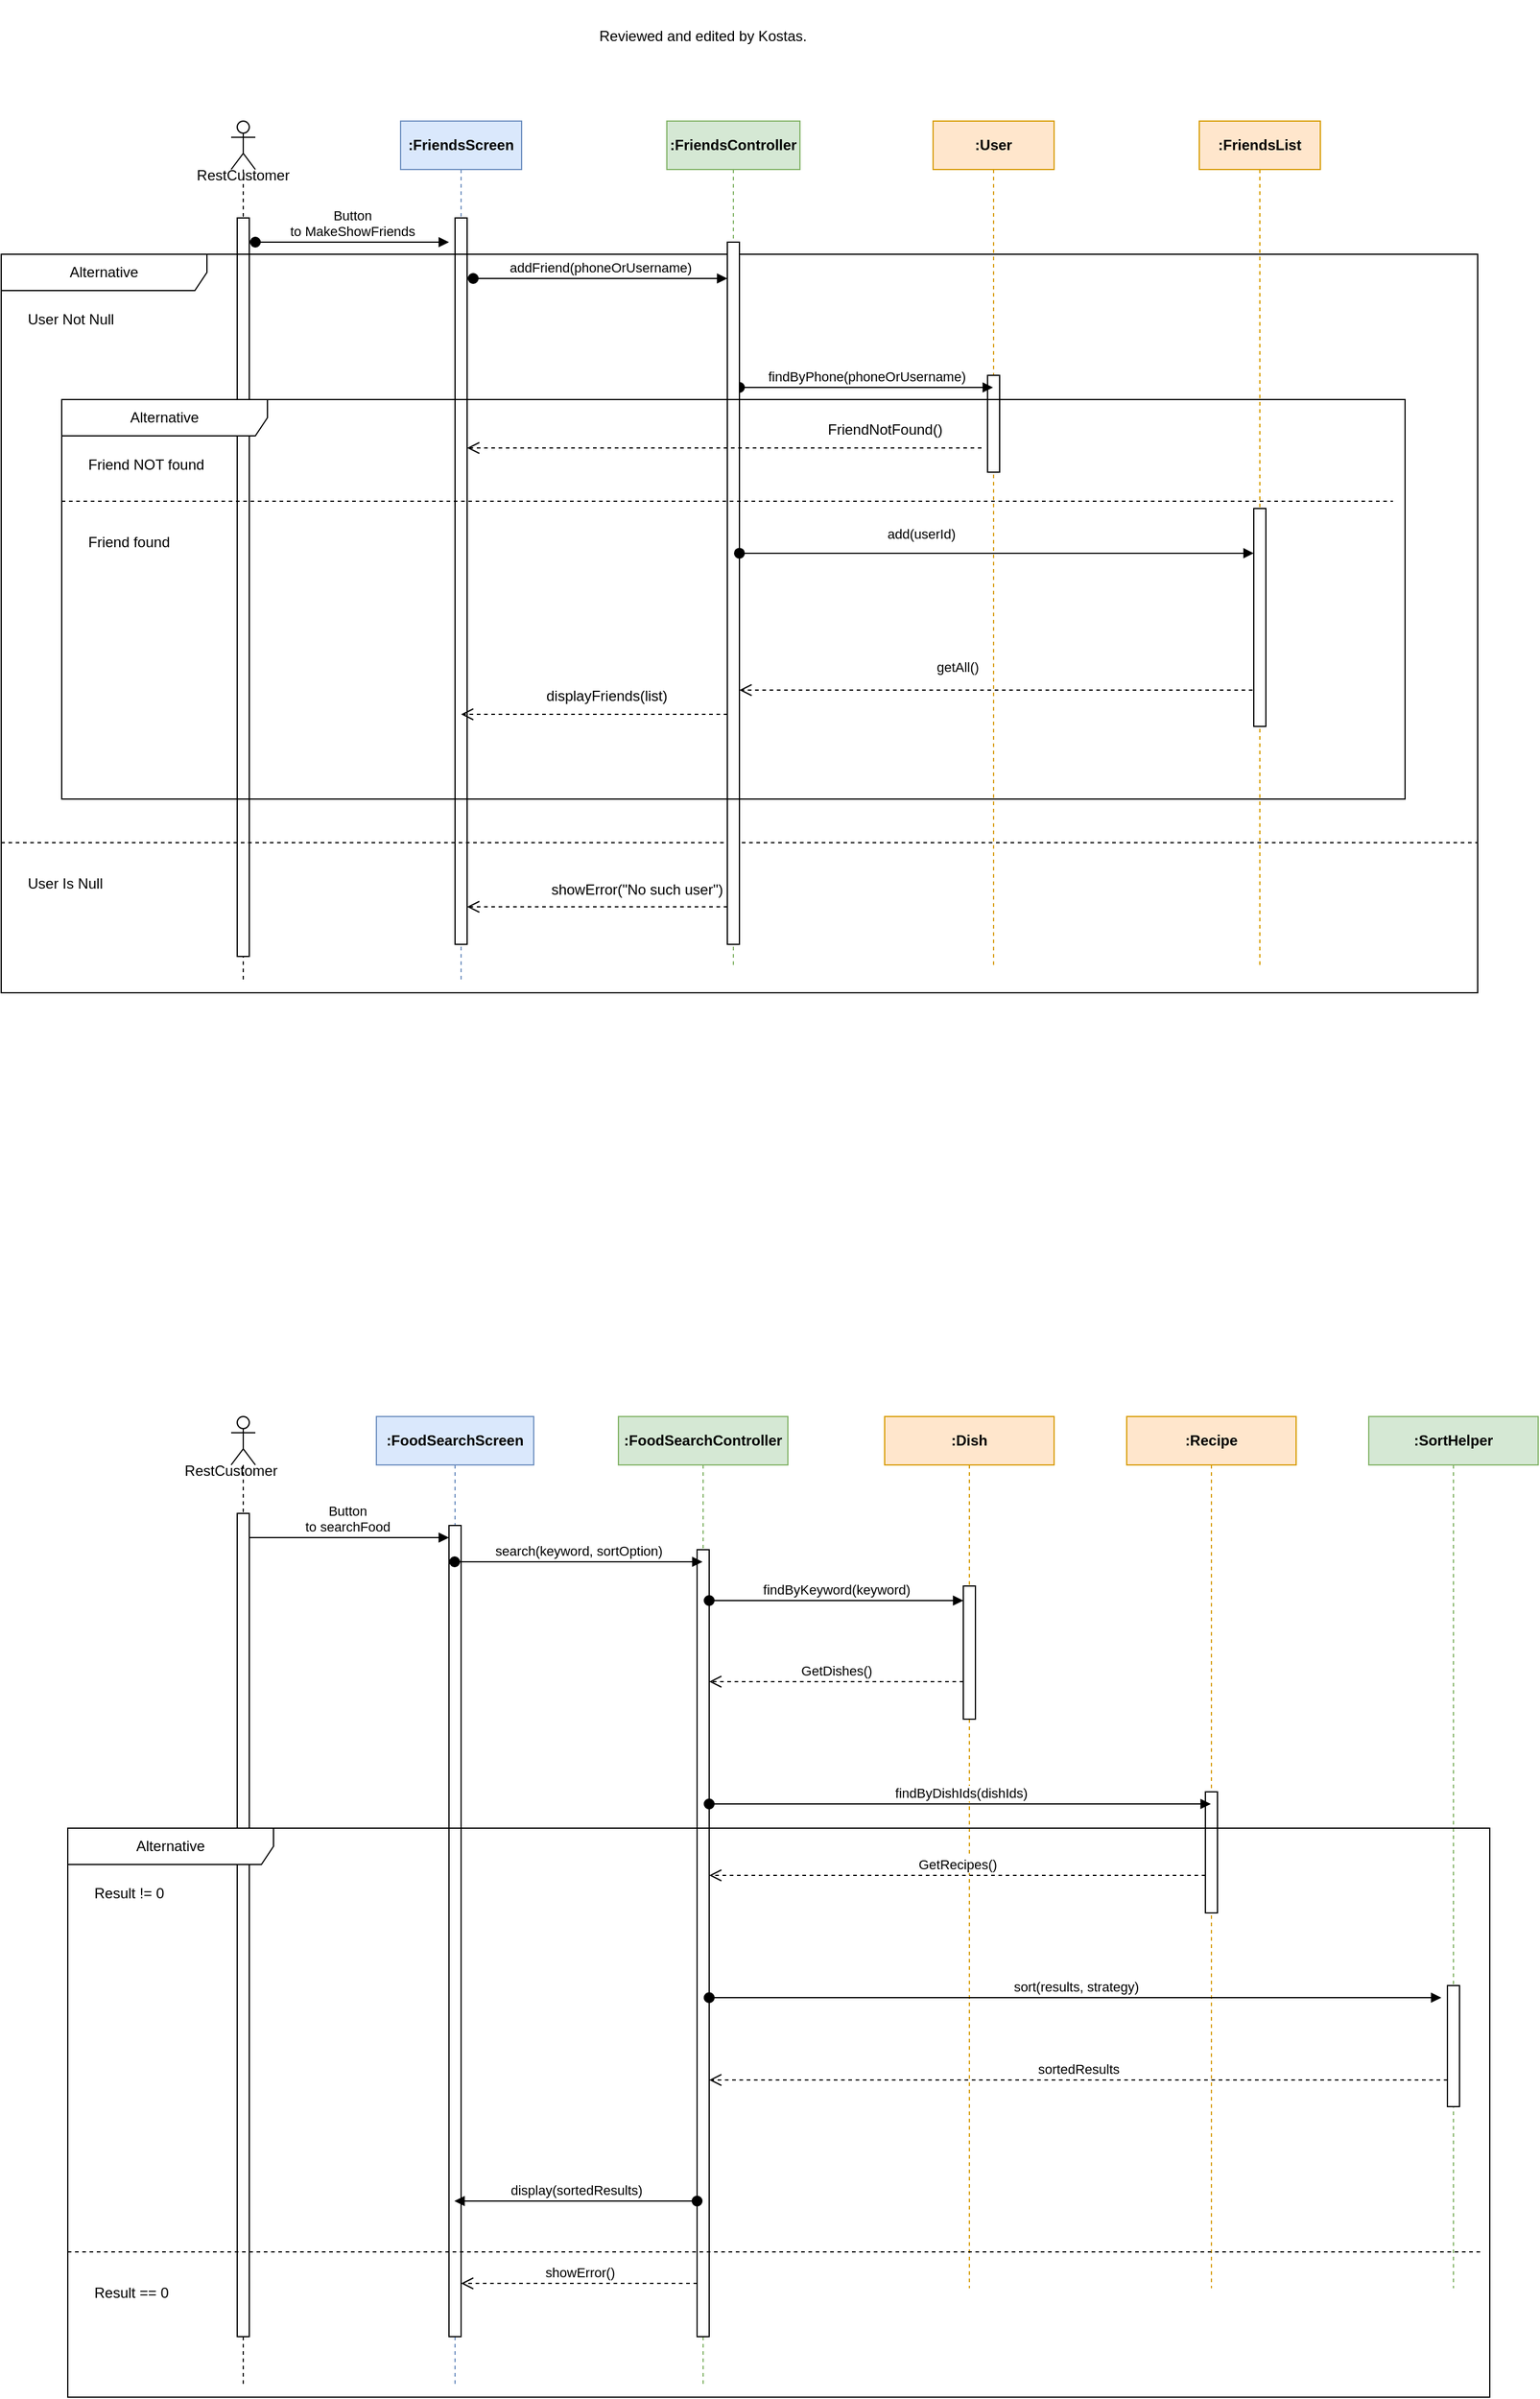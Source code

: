 <mxfile version="27.0.5">
  <diagram name="Page-1" id="2YBvvXClWsGukQMizWep">
    <mxGraphModel dx="2143" dy="1913" grid="1" gridSize="10" guides="1" tooltips="1" connect="1" arrows="1" fold="1" page="1" pageScale="1" pageWidth="850" pageHeight="1100" math="0" shadow="0">
      <root>
        <mxCell id="0" />
        <mxCell id="1" parent="0" />
        <mxCell id="vn2kPDJeqpM3JR5kkhpo-1" value="&lt;strong data-end=&quot;1178&quot; data-start=&quot;1161&quot;&gt;:FriendsScreen&lt;/strong&gt;" style="shape=umlLifeline;perimeter=lifelinePerimeter;whiteSpace=wrap;html=1;container=1;dropTarget=0;collapsible=0;recursiveResize=0;outlineConnect=0;portConstraint=eastwest;newEdgeStyle={&quot;curved&quot;:0,&quot;rounded&quot;:0};fillColor=#dae8fc;strokeColor=#6c8ebf;" parent="1" vertex="1">
          <mxGeometry x="350" y="50" width="100" height="710" as="geometry" />
        </mxCell>
        <mxCell id="vn2kPDJeqpM3JR5kkhpo-2" value="" style="html=1;points=[[0,0,0,0,5],[0,1,0,0,-5],[1,0,0,0,5],[1,1,0,0,-5]];perimeter=orthogonalPerimeter;outlineConnect=0;targetShapes=umlLifeline;portConstraint=eastwest;newEdgeStyle={&quot;curved&quot;:0,&quot;rounded&quot;:0};" parent="vn2kPDJeqpM3JR5kkhpo-1" vertex="1">
          <mxGeometry x="45" y="80" width="10" height="600" as="geometry" />
        </mxCell>
        <mxCell id="vn2kPDJeqpM3JR5kkhpo-4" value="&lt;strong data-end=&quot;1247&quot; data-start=&quot;1226&quot;&gt;:FriendsController&lt;/strong&gt;" style="shape=umlLifeline;perimeter=lifelinePerimeter;whiteSpace=wrap;html=1;container=1;dropTarget=0;collapsible=0;recursiveResize=0;outlineConnect=0;portConstraint=eastwest;newEdgeStyle={&quot;curved&quot;:0,&quot;rounded&quot;:0};fillColor=#d5e8d4;strokeColor=#82b366;" parent="1" vertex="1">
          <mxGeometry x="570" y="50" width="110" height="700" as="geometry" />
        </mxCell>
        <mxCell id="vn2kPDJeqpM3JR5kkhpo-6" value="&lt;strong data-end=&quot;1363&quot; data-start=&quot;1348&quot;&gt;:FriendsList&lt;/strong&gt;" style="shape=umlLifeline;perimeter=lifelinePerimeter;whiteSpace=wrap;html=1;container=1;dropTarget=0;collapsible=0;recursiveResize=0;outlineConnect=0;portConstraint=eastwest;newEdgeStyle={&quot;curved&quot;:0,&quot;rounded&quot;:0};fillColor=#ffe6cc;strokeColor=#d79b00;" parent="1" vertex="1">
          <mxGeometry x="1010" y="50" width="100" height="700" as="geometry" />
        </mxCell>
        <mxCell id="vn2kPDJeqpM3JR5kkhpo-8" value="&lt;strong data-end=&quot;1302&quot; data-start=&quot;1294&quot;&gt;:User&lt;/strong&gt;" style="shape=umlLifeline;perimeter=lifelinePerimeter;whiteSpace=wrap;html=1;container=1;dropTarget=0;collapsible=0;recursiveResize=0;outlineConnect=0;portConstraint=eastwest;newEdgeStyle={&quot;curved&quot;:0,&quot;rounded&quot;:0};fillColor=#ffe6cc;strokeColor=#d79b00;" parent="1" vertex="1">
          <mxGeometry x="790" y="50" width="100" height="700" as="geometry" />
        </mxCell>
        <mxCell id="vn2kPDJeqpM3JR5kkhpo-9" value="" style="html=1;points=[[0,0,0,0,5],[0,1,0,0,-5],[1,0,0,0,5],[1,1,0,0,-5]];perimeter=orthogonalPerimeter;outlineConnect=0;targetShapes=umlLifeline;portConstraint=eastwest;newEdgeStyle={&quot;curved&quot;:0,&quot;rounded&quot;:0};" parent="vn2kPDJeqpM3JR5kkhpo-8" vertex="1">
          <mxGeometry x="45" y="210" width="10" height="80" as="geometry" />
        </mxCell>
        <mxCell id="vn2kPDJeqpM3JR5kkhpo-10" value="Button&lt;br&gt;to MakeShowFriends" style="html=1;verticalAlign=bottom;startArrow=oval;startFill=1;endArrow=block;startSize=8;curved=0;rounded=0;" parent="1" edge="1">
          <mxGeometry x="0.003" width="60" relative="1" as="geometry">
            <mxPoint x="230" y="150" as="sourcePoint" />
            <mxPoint x="390" y="150" as="targetPoint" />
            <mxPoint as="offset" />
          </mxGeometry>
        </mxCell>
        <mxCell id="vn2kPDJeqpM3JR5kkhpo-11" value="addFriend(phoneOrUsername)" style="html=1;verticalAlign=bottom;startArrow=oval;startFill=1;endArrow=block;startSize=8;curved=0;rounded=0;" parent="1" edge="1">
          <mxGeometry x="0.001" width="60" relative="1" as="geometry">
            <mxPoint x="410" y="180" as="sourcePoint" />
            <mxPoint x="620" y="180" as="targetPoint" />
            <mxPoint as="offset" />
          </mxGeometry>
        </mxCell>
        <mxCell id="vn2kPDJeqpM3JR5kkhpo-12" value="findByPhone(phoneOrUsername)" style="html=1;verticalAlign=bottom;startArrow=oval;startFill=1;endArrow=block;startSize=8;curved=0;rounded=0;" parent="1" source="vn2kPDJeqpM3JR5kkhpo-5" edge="1">
          <mxGeometry x="0.001" width="60" relative="1" as="geometry">
            <mxPoint x="620" y="270" as="sourcePoint" />
            <mxPoint x="839.5" y="270" as="targetPoint" />
            <mxPoint as="offset" />
          </mxGeometry>
        </mxCell>
        <mxCell id="vn2kPDJeqpM3JR5kkhpo-14" value="add(userId)" style="html=1;verticalAlign=bottom;startArrow=oval;startFill=1;endArrow=block;startSize=8;curved=0;rounded=0;" parent="1" edge="1">
          <mxGeometry x="NaN" y="288" width="60" relative="1" as="geometry">
            <mxPoint x="1059.447" y="468.0" as="sourcePoint" />
            <mxPoint x="1059.447" y="468.0" as="targetPoint" />
            <mxPoint x="-279" y="-68" as="offset" />
          </mxGeometry>
        </mxCell>
        <mxCell id="vn2kPDJeqpM3JR5kkhpo-17" value="getAll()" style="html=1;verticalAlign=bottom;endArrow=open;dashed=1;endSize=8;curved=0;rounded=0;" parent="1" target="vn2kPDJeqpM3JR5kkhpo-5" edge="1">
          <mxGeometry x="0.163" y="-10" relative="1" as="geometry">
            <mxPoint x="1059.92" y="520" as="sourcePoint" />
            <mxPoint x="620.087" y="520" as="targetPoint" />
            <mxPoint as="offset" />
            <Array as="points">
              <mxPoint x="820" y="520" />
            </Array>
          </mxGeometry>
        </mxCell>
        <mxCell id="vn2kPDJeqpM3JR5kkhpo-21" value="&lt;strong data-end=&quot;1178&quot; data-start=&quot;1161&quot;&gt;:FoodSearchScreen&lt;/strong&gt;" style="shape=umlLifeline;perimeter=lifelinePerimeter;whiteSpace=wrap;html=1;container=1;dropTarget=0;collapsible=0;recursiveResize=0;outlineConnect=0;portConstraint=eastwest;newEdgeStyle={&quot;curved&quot;:0,&quot;rounded&quot;:0};fillColor=#dae8fc;strokeColor=#6c8ebf;" parent="1" vertex="1">
          <mxGeometry x="330" y="1120" width="130" height="800" as="geometry" />
        </mxCell>
        <mxCell id="vn2kPDJeqpM3JR5kkhpo-22" value="" style="html=1;points=[[0,0,0,0,5],[0,1,0,0,-5],[1,0,0,0,5],[1,1,0,0,-5]];perimeter=orthogonalPerimeter;outlineConnect=0;targetShapes=umlLifeline;portConstraint=eastwest;newEdgeStyle={&quot;curved&quot;:0,&quot;rounded&quot;:0};" parent="vn2kPDJeqpM3JR5kkhpo-21" vertex="1">
          <mxGeometry x="60" y="90" width="10" height="670" as="geometry" />
        </mxCell>
        <mxCell id="vn2kPDJeqpM3JR5kkhpo-23" value="&lt;strong data-end=&quot;1178&quot; data-start=&quot;1161&quot;&gt;:FoodSearchController&lt;/strong&gt;" style="shape=umlLifeline;perimeter=lifelinePerimeter;whiteSpace=wrap;html=1;container=1;dropTarget=0;collapsible=0;recursiveResize=0;outlineConnect=0;portConstraint=eastwest;newEdgeStyle={&quot;curved&quot;:0,&quot;rounded&quot;:0};fillColor=#d5e8d4;strokeColor=#82b366;" parent="1" vertex="1">
          <mxGeometry x="530" y="1120" width="140" height="800" as="geometry" />
        </mxCell>
        <mxCell id="vn2kPDJeqpM3JR5kkhpo-24" value="" style="html=1;points=[[0,0,0,0,5],[0,1,0,0,-5],[1,0,0,0,5],[1,1,0,0,-5]];perimeter=orthogonalPerimeter;outlineConnect=0;targetShapes=umlLifeline;portConstraint=eastwest;newEdgeStyle={&quot;curved&quot;:0,&quot;rounded&quot;:0};" parent="vn2kPDJeqpM3JR5kkhpo-23" vertex="1">
          <mxGeometry x="65" y="110" width="10" height="650" as="geometry" />
        </mxCell>
        <mxCell id="vn2kPDJeqpM3JR5kkhpo-25" value="&lt;strong data-end=&quot;1178&quot; data-start=&quot;1161&quot;&gt;:Dish&lt;/strong&gt;" style="shape=umlLifeline;perimeter=lifelinePerimeter;whiteSpace=wrap;html=1;container=1;dropTarget=0;collapsible=0;recursiveResize=0;outlineConnect=0;portConstraint=eastwest;newEdgeStyle={&quot;curved&quot;:0,&quot;rounded&quot;:0};fillColor=#ffe6cc;strokeColor=#d79b00;" parent="1" vertex="1">
          <mxGeometry x="750" y="1120" width="140" height="720" as="geometry" />
        </mxCell>
        <mxCell id="vn2kPDJeqpM3JR5kkhpo-26" value="" style="html=1;points=[[0,0,0,0,5],[0,1,0,0,-5],[1,0,0,0,5],[1,1,0,0,-5]];perimeter=orthogonalPerimeter;outlineConnect=0;targetShapes=umlLifeline;portConstraint=eastwest;newEdgeStyle={&quot;curved&quot;:0,&quot;rounded&quot;:0};" parent="vn2kPDJeqpM3JR5kkhpo-25" vertex="1">
          <mxGeometry x="65" y="140" width="10" height="110" as="geometry" />
        </mxCell>
        <mxCell id="vn2kPDJeqpM3JR5kkhpo-27" value="Button&lt;br&gt;to searchFood" style="html=1;verticalAlign=bottom;startArrow=oval;startFill=1;endArrow=block;startSize=8;curved=0;rounded=0;" parent="1" edge="1">
          <mxGeometry x="0.005" width="60" relative="1" as="geometry">
            <mxPoint x="220" y="1220" as="sourcePoint" />
            <mxPoint x="390" y="1220" as="targetPoint" />
            <mxPoint as="offset" />
          </mxGeometry>
        </mxCell>
        <mxCell id="vn2kPDJeqpM3JR5kkhpo-28" value="search(keyword, sortOption)" style="html=1;verticalAlign=bottom;startArrow=oval;startFill=1;endArrow=block;startSize=8;curved=0;rounded=0;" parent="1" edge="1">
          <mxGeometry width="60" relative="1" as="geometry">
            <mxPoint x="394.667" y="1240" as="sourcePoint" />
            <mxPoint x="599.5" y="1240" as="targetPoint" />
          </mxGeometry>
        </mxCell>
        <mxCell id="vn2kPDJeqpM3JR5kkhpo-29" value="findByKeyword(keyword)" style="html=1;verticalAlign=bottom;startArrow=oval;startFill=1;endArrow=block;startSize=8;curved=0;rounded=0;" parent="1" edge="1">
          <mxGeometry width="60" relative="1" as="geometry">
            <mxPoint x="605" y="1272" as="sourcePoint" />
            <mxPoint x="815" y="1272" as="targetPoint" />
          </mxGeometry>
        </mxCell>
        <mxCell id="vn2kPDJeqpM3JR5kkhpo-30" value="GetDishes()" style="html=1;verticalAlign=bottom;endArrow=open;dashed=1;endSize=8;curved=0;rounded=0;" parent="1" edge="1">
          <mxGeometry relative="1" as="geometry">
            <mxPoint x="815" y="1339" as="sourcePoint" />
            <mxPoint x="605" y="1339" as="targetPoint" />
          </mxGeometry>
        </mxCell>
        <mxCell id="vn2kPDJeqpM3JR5kkhpo-31" value="&lt;strong data-end=&quot;1178&quot; data-start=&quot;1161&quot;&gt;:Recipe&lt;/strong&gt;" style="shape=umlLifeline;perimeter=lifelinePerimeter;whiteSpace=wrap;html=1;container=1;dropTarget=0;collapsible=0;recursiveResize=0;outlineConnect=0;portConstraint=eastwest;newEdgeStyle={&quot;curved&quot;:0,&quot;rounded&quot;:0};fillColor=#ffe6cc;strokeColor=#d79b00;" parent="1" vertex="1">
          <mxGeometry x="950" y="1120" width="140" height="720" as="geometry" />
        </mxCell>
        <mxCell id="vn2kPDJeqpM3JR5kkhpo-32" value="" style="html=1;points=[[0,0,0,0,5],[0,1,0,0,-5],[1,0,0,0,5],[1,1,0,0,-5]];perimeter=orthogonalPerimeter;outlineConnect=0;targetShapes=umlLifeline;portConstraint=eastwest;newEdgeStyle={&quot;curved&quot;:0,&quot;rounded&quot;:0};" parent="vn2kPDJeqpM3JR5kkhpo-31" vertex="1">
          <mxGeometry x="65" y="310" width="10" height="100" as="geometry" />
        </mxCell>
        <mxCell id="vn2kPDJeqpM3JR5kkhpo-33" value="findByDishIds(dishIds)" style="html=1;verticalAlign=bottom;startArrow=oval;startFill=1;endArrow=block;startSize=8;curved=0;rounded=0;" parent="1" edge="1" source="vn2kPDJeqpM3JR5kkhpo-24">
          <mxGeometry width="60" relative="1" as="geometry">
            <mxPoint x="610" y="1440" as="sourcePoint" />
            <mxPoint x="1019.5" y="1440" as="targetPoint" />
          </mxGeometry>
        </mxCell>
        <mxCell id="vn2kPDJeqpM3JR5kkhpo-34" value="GetRecipes()" style="html=1;verticalAlign=bottom;endArrow=open;dashed=1;endSize=8;curved=0;rounded=0;" parent="1" edge="1">
          <mxGeometry relative="1" as="geometry">
            <mxPoint x="1015" y="1499" as="sourcePoint" />
            <mxPoint x="605" y="1499" as="targetPoint" />
          </mxGeometry>
        </mxCell>
        <mxCell id="vn2kPDJeqpM3JR5kkhpo-35" value="&lt;strong data-end=&quot;1178&quot; data-start=&quot;1161&quot;&gt;:SortHelper&lt;/strong&gt;" style="shape=umlLifeline;perimeter=lifelinePerimeter;whiteSpace=wrap;html=1;container=1;dropTarget=0;collapsible=0;recursiveResize=0;outlineConnect=0;portConstraint=eastwest;newEdgeStyle={&quot;curved&quot;:0,&quot;rounded&quot;:0};fillColor=#d5e8d4;strokeColor=#82b366;" parent="1" vertex="1">
          <mxGeometry x="1150" y="1120" width="140" height="720" as="geometry" />
        </mxCell>
        <mxCell id="vn2kPDJeqpM3JR5kkhpo-36" value="sort(results, strategy)" style="html=1;verticalAlign=bottom;startArrow=oval;startFill=1;endArrow=block;startSize=8;curved=0;rounded=0;" parent="1" edge="1" source="vn2kPDJeqpM3JR5kkhpo-24">
          <mxGeometry width="60" relative="1" as="geometry">
            <mxPoint x="630" y="1600" as="sourcePoint" />
            <mxPoint x="1210" y="1600" as="targetPoint" />
          </mxGeometry>
        </mxCell>
        <mxCell id="vn2kPDJeqpM3JR5kkhpo-37" value="sortedResults" style="html=1;verticalAlign=bottom;endArrow=open;dashed=1;endSize=8;curved=0;rounded=0;" parent="1" edge="1">
          <mxGeometry x="-0.0" relative="1" as="geometry">
            <mxPoint x="1215" y="1668" as="sourcePoint" />
            <mxPoint x="605" y="1668" as="targetPoint" />
            <mxPoint as="offset" />
          </mxGeometry>
        </mxCell>
        <mxCell id="vn2kPDJeqpM3JR5kkhpo-38" value="display(sortedResults)" style="html=1;verticalAlign=bottom;startArrow=oval;startFill=1;endArrow=block;startSize=8;curved=0;rounded=0;" parent="1" edge="1">
          <mxGeometry width="60" relative="1" as="geometry">
            <mxPoint x="595" y="1768" as="sourcePoint" />
            <mxPoint x="394.447" y="1768" as="targetPoint" />
          </mxGeometry>
        </mxCell>
        <mxCell id="vn2kPDJeqpM3JR5kkhpo-42" value="" style="shape=umlLifeline;perimeter=lifelinePerimeter;whiteSpace=wrap;html=1;container=1;dropTarget=0;collapsible=0;recursiveResize=0;outlineConnect=0;portConstraint=eastwest;newEdgeStyle={&quot;curved&quot;:0,&quot;rounded&quot;:0};participant=umlActor;" parent="1" vertex="1">
          <mxGeometry x="210" y="50" width="20" height="710" as="geometry" />
        </mxCell>
        <mxCell id="vn2kPDJeqpM3JR5kkhpo-43" value="" style="html=1;points=[[0,0,0,0,5],[0,1,0,0,-5],[1,0,0,0,5],[1,1,0,0,-5]];perimeter=orthogonalPerimeter;outlineConnect=0;targetShapes=umlLifeline;portConstraint=eastwest;newEdgeStyle={&quot;curved&quot;:0,&quot;rounded&quot;:0};" parent="vn2kPDJeqpM3JR5kkhpo-42" vertex="1">
          <mxGeometry x="5" y="80" width="10" height="610" as="geometry" />
        </mxCell>
        <mxCell id="vn2kPDJeqpM3JR5kkhpo-44" value="&lt;span style=&quot;text-wrap-mode: nowrap;&quot;&gt;RestCustomer&lt;/span&gt;" style="text;html=1;align=center;verticalAlign=middle;whiteSpace=wrap;rounded=0;" parent="1" vertex="1">
          <mxGeometry x="190" y="80" width="60" height="30" as="geometry" />
        </mxCell>
        <mxCell id="vn2kPDJeqpM3JR5kkhpo-45" value="" style="shape=umlLifeline;perimeter=lifelinePerimeter;whiteSpace=wrap;html=1;container=1;dropTarget=0;collapsible=0;recursiveResize=0;outlineConnect=0;portConstraint=eastwest;newEdgeStyle={&quot;curved&quot;:0,&quot;rounded&quot;:0};participant=umlActor;" parent="1" vertex="1">
          <mxGeometry x="210" y="1120" width="20" height="800" as="geometry" />
        </mxCell>
        <mxCell id="vn2kPDJeqpM3JR5kkhpo-46" value="" style="html=1;points=[[0,0,0,0,5],[0,1,0,0,-5],[1,0,0,0,5],[1,1,0,0,-5]];perimeter=orthogonalPerimeter;outlineConnect=0;targetShapes=umlLifeline;portConstraint=eastwest;newEdgeStyle={&quot;curved&quot;:0,&quot;rounded&quot;:0};" parent="vn2kPDJeqpM3JR5kkhpo-45" vertex="1">
          <mxGeometry x="5" y="80" width="10" height="680" as="geometry" />
        </mxCell>
        <mxCell id="vn2kPDJeqpM3JR5kkhpo-48" value="" style="html=1;points=[[0,0,0,0,5],[0,1,0,0,-5],[1,0,0,0,5],[1,1,0,0,-5]];perimeter=orthogonalPerimeter;outlineConnect=0;targetShapes=umlLifeline;portConstraint=eastwest;newEdgeStyle={&quot;curved&quot;:0,&quot;rounded&quot;:0};" parent="1" vertex="1">
          <mxGeometry x="1055" y="370" width="10" height="180" as="geometry" />
        </mxCell>
        <mxCell id="vn2kPDJeqpM3JR5kkhpo-49" value="&lt;span style=&quot;text-wrap-mode: nowrap;&quot;&gt;RestCustomer&lt;/span&gt;" style="text;html=1;align=center;verticalAlign=middle;whiteSpace=wrap;rounded=0;" parent="1" vertex="1">
          <mxGeometry x="180" y="1150" width="60" height="30" as="geometry" />
        </mxCell>
        <mxCell id="vn2kPDJeqpM3JR5kkhpo-50" value="" style="html=1;points=[[0,0,0,0,5],[0,1,0,0,-5],[1,0,0,0,5],[1,1,0,0,-5]];perimeter=orthogonalPerimeter;outlineConnect=0;targetShapes=umlLifeline;portConstraint=eastwest;newEdgeStyle={&quot;curved&quot;:0,&quot;rounded&quot;:0};" parent="1" vertex="1">
          <mxGeometry x="1215" y="1590" width="10" height="100" as="geometry" />
        </mxCell>
        <mxCell id="KVvk2E3VvdTpPK_yIqQc-1" value="Alternative" style="shape=umlFrame;whiteSpace=wrap;html=1;pointerEvents=0;recursiveResize=0;container=1;collapsible=0;width=170;" parent="1" vertex="1">
          <mxGeometry x="20" y="160" width="1220" height="610" as="geometry" />
        </mxCell>
        <mxCell id="KVvk2E3VvdTpPK_yIqQc-2" value="User Not Null" style="text;html=1;" parent="KVvk2E3VvdTpPK_yIqQc-1" vertex="1">
          <mxGeometry width="100" height="20" relative="1" as="geometry">
            <mxPoint x="20" y="40" as="offset" />
          </mxGeometry>
        </mxCell>
        <mxCell id="KVvk2E3VvdTpPK_yIqQc-3" value="User Is Null" style="line;strokeWidth=1;dashed=1;labelPosition=center;verticalLabelPosition=bottom;align=left;verticalAlign=top;spacingLeft=20;spacingTop=15;html=1;whiteSpace=wrap;" parent="KVvk2E3VvdTpPK_yIqQc-1" vertex="1">
          <mxGeometry y="481" width="1220" height="10" as="geometry" />
        </mxCell>
        <mxCell id="vn2kPDJeqpM3JR5kkhpo-5" value="" style="html=1;points=[[0,0,0,0,5],[0,1,0,0,-5],[1,0,0,0,5],[1,1,0,0,-5]];perimeter=orthogonalPerimeter;outlineConnect=0;targetShapes=umlLifeline;portConstraint=eastwest;newEdgeStyle={&quot;curved&quot;:0,&quot;rounded&quot;:0};" parent="KVvk2E3VvdTpPK_yIqQc-1" vertex="1">
          <mxGeometry x="600" y="-10" width="10" height="580" as="geometry" />
        </mxCell>
        <mxCell id="3mzseKC1MjaG1VJGfsOA-1" value="Alternative" style="shape=umlFrame;whiteSpace=wrap;html=1;pointerEvents=0;recursiveResize=0;container=1;collapsible=0;width=170;" vertex="1" parent="KVvk2E3VvdTpPK_yIqQc-1">
          <mxGeometry x="50" y="120" width="1110" height="330" as="geometry" />
        </mxCell>
        <mxCell id="3mzseKC1MjaG1VJGfsOA-2" value="Friend NOT found" style="text;html=1;" vertex="1" parent="3mzseKC1MjaG1VJGfsOA-1">
          <mxGeometry width="100" height="20" relative="1" as="geometry">
            <mxPoint x="20" y="40" as="offset" />
          </mxGeometry>
        </mxCell>
        <mxCell id="3mzseKC1MjaG1VJGfsOA-3" value="Friend found" style="line;strokeWidth=1;dashed=1;labelPosition=center;verticalLabelPosition=bottom;align=left;verticalAlign=top;spacingLeft=20;spacingTop=15;html=1;whiteSpace=wrap;" vertex="1" parent="3mzseKC1MjaG1VJGfsOA-1">
          <mxGeometry y="79" width="1100" height="10" as="geometry" />
        </mxCell>
        <mxCell id="3mzseKC1MjaG1VJGfsOA-4" value="FriendNotFound()" style="text;html=1;align=center;verticalAlign=middle;resizable=0;points=[];autosize=1;strokeColor=none;fillColor=none;" vertex="1" parent="3mzseKC1MjaG1VJGfsOA-1">
          <mxGeometry x="620" y="10" width="120" height="30" as="geometry" />
        </mxCell>
        <mxCell id="3mzseKC1MjaG1VJGfsOA-5" value="" style="html=1;verticalAlign=bottom;endArrow=open;dashed=1;endSize=8;curved=0;rounded=0;" edge="1" parent="3mzseKC1MjaG1VJGfsOA-1" target="vn2kPDJeqpM3JR5kkhpo-2">
          <mxGeometry x="0.0" relative="1" as="geometry">
            <mxPoint x="760" y="40" as="sourcePoint" />
            <mxPoint x="570" y="40" as="targetPoint" />
            <mxPoint as="offset" />
          </mxGeometry>
        </mxCell>
        <mxCell id="3mzseKC1MjaG1VJGfsOA-8" value="" style="html=1;verticalAlign=bottom;endArrow=open;dashed=1;endSize=8;curved=0;rounded=0;" edge="1" parent="3mzseKC1MjaG1VJGfsOA-1" source="vn2kPDJeqpM3JR5kkhpo-5">
          <mxGeometry x="0.0" relative="1" as="geometry">
            <mxPoint x="545" y="268.95" as="sourcePoint" />
            <mxPoint x="330" y="260" as="targetPoint" />
            <mxPoint as="offset" />
          </mxGeometry>
        </mxCell>
        <mxCell id="3mzseKC1MjaG1VJGfsOA-9" value="displayFriends(list)" style="text;html=1;align=center;verticalAlign=middle;resizable=0;points=[];autosize=1;strokeColor=none;fillColor=none;" vertex="1" parent="3mzseKC1MjaG1VJGfsOA-1">
          <mxGeometry x="390" y="230" width="120" height="30" as="geometry" />
        </mxCell>
        <mxCell id="3mzseKC1MjaG1VJGfsOA-7" value="" style="html=1;verticalAlign=bottom;endArrow=open;dashed=1;endSize=8;curved=0;rounded=0;" edge="1" parent="KVvk2E3VvdTpPK_yIqQc-1" target="vn2kPDJeqpM3JR5kkhpo-2">
          <mxGeometry x="0.0" relative="1" as="geometry">
            <mxPoint x="600" y="539" as="sourcePoint" />
            <mxPoint x="400" y="539" as="targetPoint" />
            <mxPoint as="offset" />
          </mxGeometry>
        </mxCell>
        <mxCell id="3mzseKC1MjaG1VJGfsOA-6" value="showError(&quot;No such user&quot;)" style="text;html=1;align=center;verticalAlign=middle;resizable=0;points=[];autosize=1;strokeColor=none;fillColor=none;" vertex="1" parent="KVvk2E3VvdTpPK_yIqQc-1">
          <mxGeometry x="440" y="510" width="170" height="30" as="geometry" />
        </mxCell>
        <mxCell id="KVvk2E3VvdTpPK_yIqQc-4" value="Reviewed and edited by Kostas." style="text;html=1;align=center;verticalAlign=middle;whiteSpace=wrap;rounded=0;" parent="1" vertex="1">
          <mxGeometry x="390" y="-50" width="420" height="60" as="geometry" />
        </mxCell>
        <mxCell id="vn2kPDJeqpM3JR5kkhpo-47" value="" style="html=1;verticalAlign=bottom;startArrow=oval;startFill=1;endArrow=block;startSize=8;curved=0;rounded=0;exitX=1;exitY=0.443;exitDx=0;exitDy=0;exitPerimeter=0;" parent="1" edge="1" target="vn2kPDJeqpM3JR5kkhpo-48" source="vn2kPDJeqpM3JR5kkhpo-5">
          <mxGeometry width="60" relative="1" as="geometry">
            <mxPoint x="640" y="407" as="sourcePoint" />
            <mxPoint x="1040" y="407" as="targetPoint" />
          </mxGeometry>
        </mxCell>
        <mxCell id="3mzseKC1MjaG1VJGfsOA-10" value="Alternative" style="shape=umlFrame;whiteSpace=wrap;html=1;pointerEvents=0;recursiveResize=0;container=1;collapsible=0;width=170;" vertex="1" parent="1">
          <mxGeometry x="75" y="1460" width="1175" height="470" as="geometry" />
        </mxCell>
        <mxCell id="3mzseKC1MjaG1VJGfsOA-11" value="Result != 0" style="text;html=1;" vertex="1" parent="3mzseKC1MjaG1VJGfsOA-10">
          <mxGeometry width="100" height="20" relative="1" as="geometry">
            <mxPoint x="20" y="40" as="offset" />
          </mxGeometry>
        </mxCell>
        <mxCell id="3mzseKC1MjaG1VJGfsOA-12" value="Result == 0" style="line;strokeWidth=1;dashed=1;labelPosition=center;verticalLabelPosition=bottom;align=left;verticalAlign=top;spacingLeft=20;spacingTop=15;html=1;whiteSpace=wrap;" vertex="1" parent="3mzseKC1MjaG1VJGfsOA-10">
          <mxGeometry y="345" width="1170" height="10" as="geometry" />
        </mxCell>
        <mxCell id="3mzseKC1MjaG1VJGfsOA-13" value="showError()" style="html=1;verticalAlign=bottom;endArrow=open;dashed=1;endSize=8;curved=0;rounded=0;" edge="1" parent="1">
          <mxGeometry x="-0.0" relative="1" as="geometry">
            <mxPoint x="595" y="1836" as="sourcePoint" />
            <mxPoint x="400" y="1836" as="targetPoint" />
            <mxPoint as="offset" />
          </mxGeometry>
        </mxCell>
      </root>
    </mxGraphModel>
  </diagram>
</mxfile>
